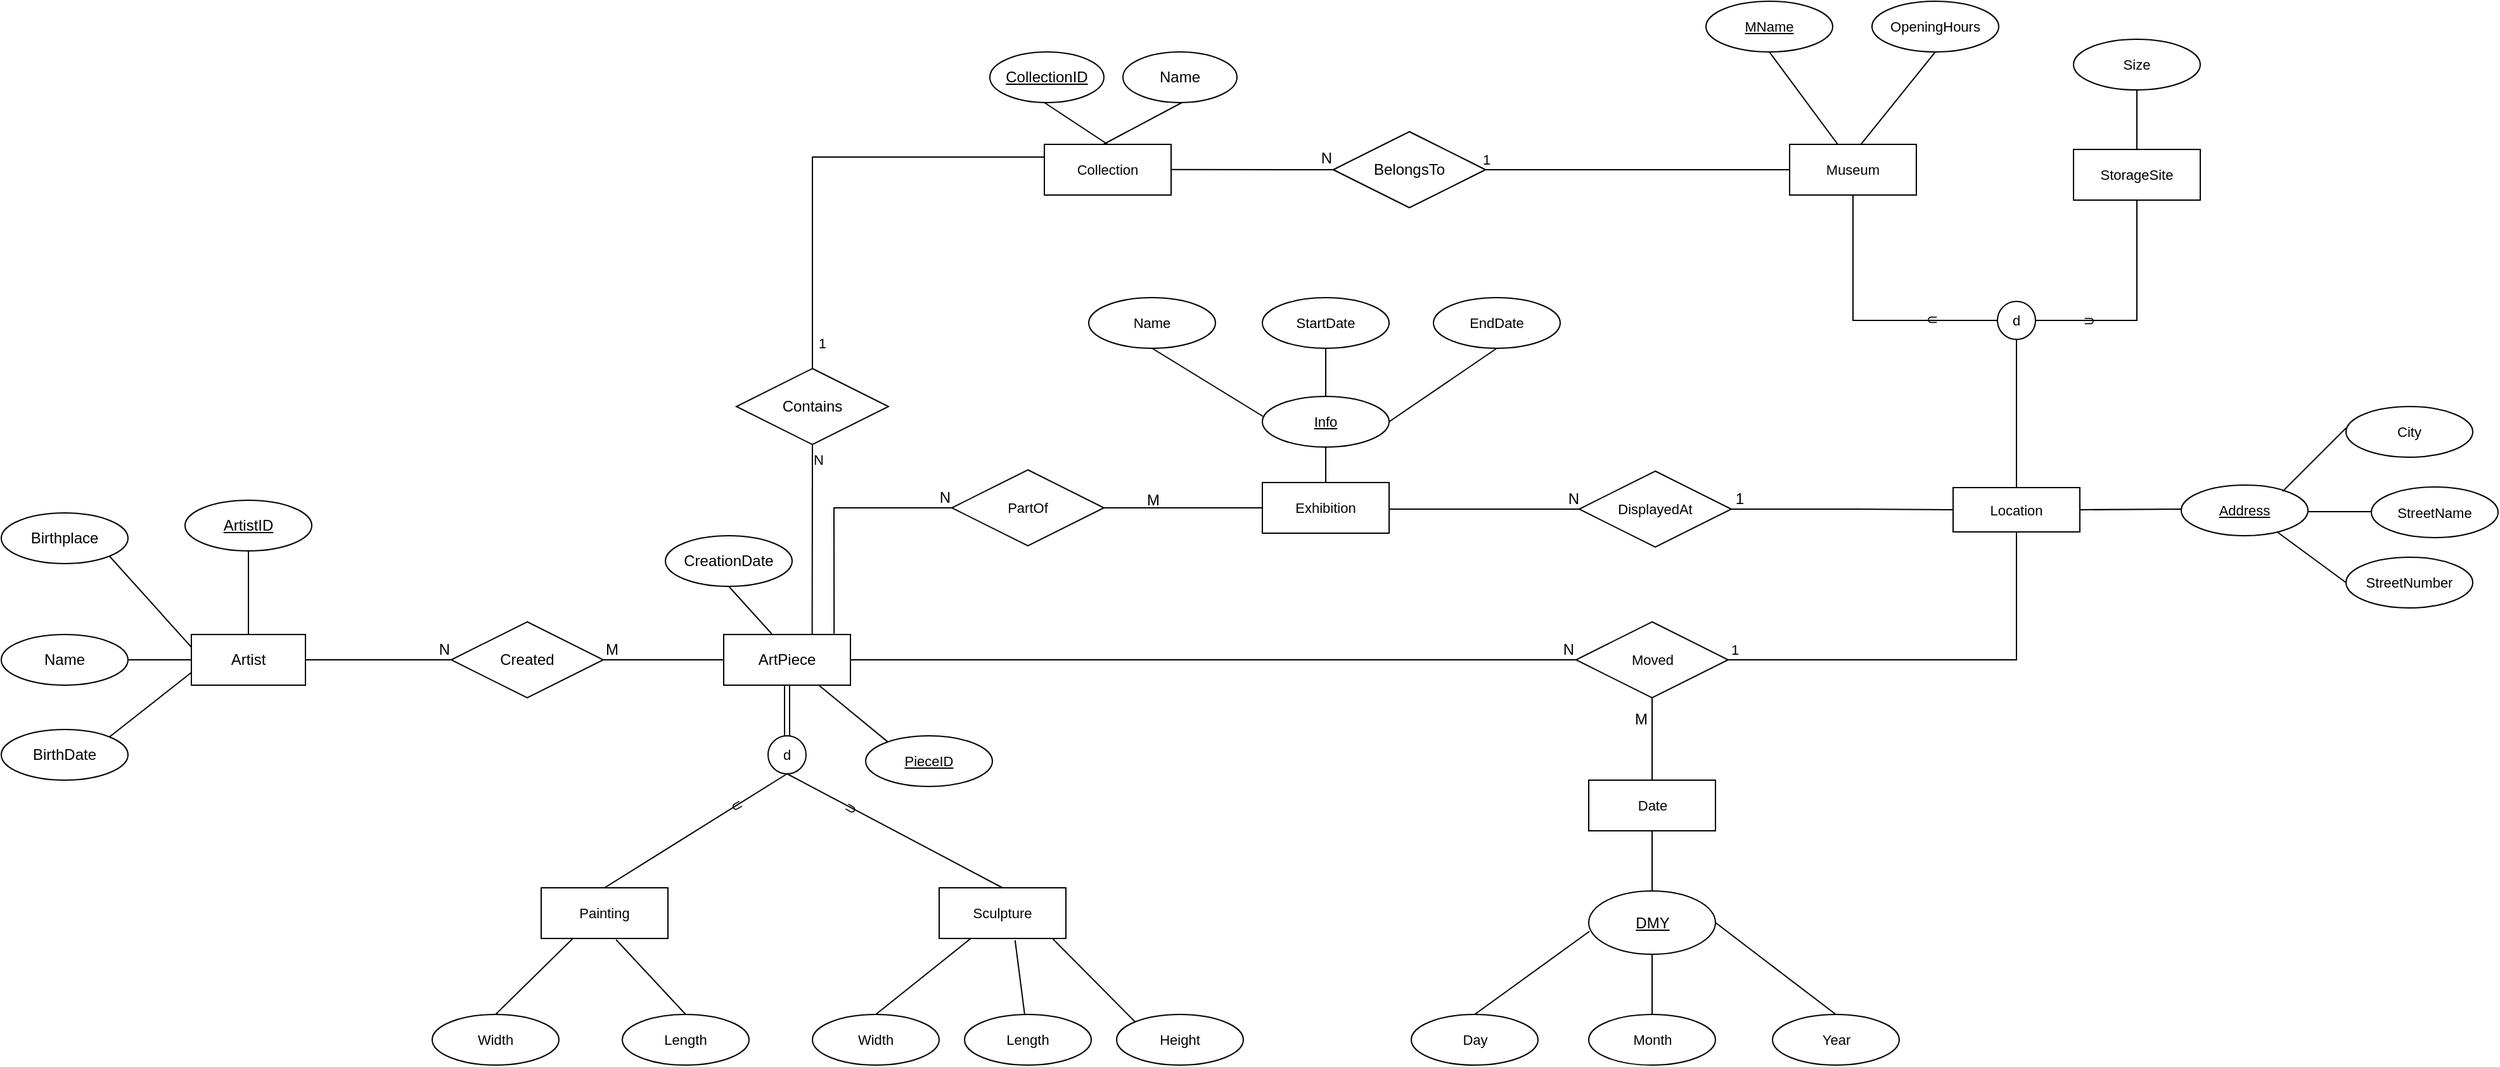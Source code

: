 <mxfile version="20.8.16" type="device"><diagram id="R2lEEEUBdFMjLlhIrx00" name="Page-1"><mxGraphModel dx="954" dy="1843" grid="1" gridSize="10" guides="1" tooltips="1" connect="1" arrows="1" fold="1" page="1" pageScale="1" pageWidth="827" pageHeight="1169" math="0" shadow="0" extFonts="Permanent Marker^https://fonts.googleapis.com/css?family=Permanent+Marker"><root><mxCell id="0"/><mxCell id="1" parent="0"/><mxCell id="lAYnFglp9RkTs3qTUHLo-1" style="edgeStyle=orthogonalEdgeStyle;rounded=0;orthogonalLoop=1;jettySize=auto;html=1;exitX=0.5;exitY=0;exitDx=0;exitDy=0;endArrow=none;endFill=0;" parent="1" source="fWuElZ81df-3dNLl7sdP-2" edge="1"><mxGeometry relative="1" as="geometry"><mxPoint x="205" y="70" as="targetPoint"/></mxGeometry></mxCell><mxCell id="fWuElZ81df-3dNLl7sdP-2" value="&lt;div&gt;Artist&lt;/div&gt;" style="whiteSpace=wrap;html=1;align=center;" parent="1" vertex="1"><mxGeometry x="160" y="140" width="90" height="40" as="geometry"/></mxCell><mxCell id="fWuElZ81df-3dNLl7sdP-4" value="ArtPiece" style="whiteSpace=wrap;html=1;align=center;" parent="1" vertex="1"><mxGeometry x="580" y="140" width="100" height="40" as="geometry"/></mxCell><mxCell id="fWuElZ81df-3dNLl7sdP-6" value="&lt;div&gt;Created&lt;/div&gt;" style="shape=rhombus;perimeter=rhombusPerimeter;whiteSpace=wrap;html=1;align=center;" parent="1" vertex="1"><mxGeometry x="365" y="130" width="120" height="60" as="geometry"/></mxCell><mxCell id="fWuElZ81df-3dNLl7sdP-13" value="" style="endArrow=none;html=1;rounded=0;exitX=1;exitY=0.5;exitDx=0;exitDy=0;" parent="1" source="fWuElZ81df-3dNLl7sdP-2" edge="1"><mxGeometry relative="1" as="geometry"><mxPoint x="270" y="150" as="sourcePoint"/><mxPoint x="365" y="160" as="targetPoint"/></mxGeometry></mxCell><mxCell id="fWuElZ81df-3dNLl7sdP-14" value="N" style="resizable=0;html=1;whiteSpace=wrap;align=right;verticalAlign=bottom;" parent="fWuElZ81df-3dNLl7sdP-13" connectable="0" vertex="1"><mxGeometry x="1" relative="1" as="geometry"/></mxCell><mxCell id="fWuElZ81df-3dNLl7sdP-15" value="" style="endArrow=none;html=1;rounded=0;exitX=1;exitY=0.5;exitDx=0;exitDy=0;entryX=0;entryY=0.5;entryDx=0;entryDy=0;" parent="1" source="fWuElZ81df-3dNLl7sdP-6" target="fWuElZ81df-3dNLl7sdP-4" edge="1"><mxGeometry relative="1" as="geometry"><mxPoint x="490" y="149.5" as="sourcePoint"/><mxPoint x="580" y="150" as="targetPoint"/><Array as="points"/></mxGeometry></mxCell><mxCell id="fWuElZ81df-3dNLl7sdP-16" value="M" style="resizable=0;html=1;whiteSpace=wrap;align=left;verticalAlign=bottom;" parent="fWuElZ81df-3dNLl7sdP-15" connectable="0" vertex="1"><mxGeometry x="-1" relative="1" as="geometry"/></mxCell><mxCell id="fWuElZ81df-3dNLl7sdP-17" value="" style="resizable=0;html=1;whiteSpace=wrap;align=right;verticalAlign=bottom;" parent="fWuElZ81df-3dNLl7sdP-15" connectable="0" vertex="1"><mxGeometry x="1" relative="1" as="geometry"/></mxCell><mxCell id="fWuElZ81df-3dNLl7sdP-18" value="Birthplace" style="ellipse;whiteSpace=wrap;html=1;align=center;" parent="1" vertex="1"><mxGeometry x="10" y="44" width="100" height="40" as="geometry"/></mxCell><mxCell id="fWuElZ81df-3dNLl7sdP-19" value="Name" style="ellipse;whiteSpace=wrap;html=1;align=center;" parent="1" vertex="1"><mxGeometry x="10" y="140" width="100" height="40" as="geometry"/></mxCell><mxCell id="fWuElZ81df-3dNLl7sdP-21" value="BirthDate" style="ellipse;whiteSpace=wrap;html=1;align=center;" parent="1" vertex="1"><mxGeometry x="10" y="215" width="100" height="40" as="geometry"/></mxCell><mxCell id="fWuElZ81df-3dNLl7sdP-22" value="CreationDate" style="ellipse;whiteSpace=wrap;html=1;align=center;" parent="1" vertex="1"><mxGeometry x="534" y="62" width="100" height="40" as="geometry"/></mxCell><mxCell id="fWuElZ81df-3dNLl7sdP-33" value="" style="shape=link;html=1;rounded=0;labelBackgroundColor=default;strokeColor=default;fontFamily=Helvetica;fontSize=11;fontColor=default;endArrow=none;endFill=0;exitX=0.5;exitY=1;exitDx=0;exitDy=0;entryX=0.5;entryY=0;entryDx=0;entryDy=0;" parent="1" source="fWuElZ81df-3dNLl7sdP-4" target="fWuElZ81df-3dNLl7sdP-35" edge="1"><mxGeometry relative="1" as="geometry"><mxPoint x="340" y="300" as="sourcePoint"/><mxPoint x="630" y="240" as="targetPoint"/></mxGeometry></mxCell><mxCell id="fWuElZ81df-3dNLl7sdP-35" value="d" style="ellipse;whiteSpace=wrap;html=1;aspect=fixed;fontFamily=Helvetica;fontSize=11;fontColor=default;" parent="1" vertex="1"><mxGeometry x="615" y="220" width="30" height="30" as="geometry"/></mxCell><mxCell id="fWuElZ81df-3dNLl7sdP-43" value="" style="endArrow=none;html=1;rounded=1;labelBackgroundColor=default;strokeColor=default;fontFamily=Helvetica;fontSize=11;fontColor=default;shape=connector;entryX=0.5;entryY=1;entryDx=0;entryDy=0;exitX=0.5;exitY=0;exitDx=0;exitDy=0;" parent="1" source="fWuElZ81df-3dNLl7sdP-44" target="fWuElZ81df-3dNLl7sdP-35" edge="1"><mxGeometry width="50" height="50" relative="1" as="geometry"><mxPoint x="620" y="290" as="sourcePoint"/><mxPoint x="560" y="280" as="targetPoint"/></mxGeometry></mxCell><mxCell id="fWuElZ81df-3dNLl7sdP-44" value="Painting" style="whiteSpace=wrap;html=1;align=center;fontFamily=Helvetica;fontSize=11;fontColor=default;" parent="1" vertex="1"><mxGeometry x="436" y="340" width="100" height="40" as="geometry"/></mxCell><mxCell id="fWuElZ81df-3dNLl7sdP-46" value="" style="endArrow=none;html=1;rounded=0;labelBackgroundColor=default;strokeColor=default;fontFamily=Helvetica;fontSize=11;fontColor=default;shape=connector;exitX=0.5;exitY=0;exitDx=0;exitDy=0;entryX=0.5;entryY=1;entryDx=0;entryDy=0;" parent="1" source="fWuElZ81df-3dNLl7sdP-47" target="fWuElZ81df-3dNLl7sdP-35" edge="1"><mxGeometry relative="1" as="geometry"><mxPoint x="730" y="290" as="sourcePoint"/><mxPoint x="640" y="250" as="targetPoint"/></mxGeometry></mxCell><mxCell id="fWuElZ81df-3dNLl7sdP-47" value="Sculpture" style="whiteSpace=wrap;html=1;align=center;fontFamily=Helvetica;fontSize=11;fontColor=default;" parent="1" vertex="1"><mxGeometry x="750" y="340" width="100" height="40" as="geometry"/></mxCell><mxCell id="fWuElZ81df-3dNLl7sdP-56" value="Day" style="ellipse;whiteSpace=wrap;html=1;align=center;fontFamily=Helvetica;fontSize=11;fontColor=default;" parent="1" vertex="1"><mxGeometry x="1122.5" y="440" width="100" height="40" as="geometry"/></mxCell><mxCell id="fWuElZ81df-3dNLl7sdP-57" value="Month" style="ellipse;whiteSpace=wrap;html=1;align=center;fontFamily=Helvetica;fontSize=11;fontColor=default;" parent="1" vertex="1"><mxGeometry x="1262.5" y="440" width="100" height="40" as="geometry"/></mxCell><mxCell id="fWuElZ81df-3dNLl7sdP-58" value="&lt;div&gt;Year&lt;/div&gt;" style="ellipse;whiteSpace=wrap;html=1;align=center;fontFamily=Helvetica;fontSize=11;fontColor=default;" parent="1" vertex="1"><mxGeometry x="1407.5" y="440" width="100" height="40" as="geometry"/></mxCell><mxCell id="fWuElZ81df-3dNLl7sdP-60" value="&lt;u&gt;PieceID&lt;/u&gt;" style="ellipse;whiteSpace=wrap;html=1;align=center;fontFamily=Helvetica;fontSize=11;fontColor=default;" parent="1" vertex="1"><mxGeometry x="692" y="220" width="100" height="40" as="geometry"/></mxCell><mxCell id="fWuElZ81df-3dNLl7sdP-69" value="Length" style="ellipse;whiteSpace=wrap;html=1;align=center;fontFamily=Helvetica;fontSize=11;fontColor=default;" parent="1" vertex="1"><mxGeometry x="500" y="440" width="100" height="40" as="geometry"/></mxCell><mxCell id="fWuElZ81df-3dNLl7sdP-70" value="Width" style="ellipse;whiteSpace=wrap;html=1;align=center;fontFamily=Helvetica;fontSize=11;fontColor=default;" parent="1" vertex="1"><mxGeometry x="350" y="440" width="100" height="40" as="geometry"/></mxCell><mxCell id="fWuElZ81df-3dNLl7sdP-71" value="Width" style="ellipse;whiteSpace=wrap;html=1;align=center;fontFamily=Helvetica;fontSize=11;fontColor=default;" parent="1" vertex="1"><mxGeometry x="650" y="440" width="100" height="40" as="geometry"/></mxCell><mxCell id="fWuElZ81df-3dNLl7sdP-72" value="Length" style="ellipse;whiteSpace=wrap;html=1;align=center;fontFamily=Helvetica;fontSize=11;fontColor=default;" parent="1" vertex="1"><mxGeometry x="770" y="440" width="100" height="40" as="geometry"/></mxCell><mxCell id="fWuElZ81df-3dNLl7sdP-73" value="Height" style="ellipse;whiteSpace=wrap;html=1;align=center;fontFamily=Helvetica;fontSize=11;fontColor=default;" parent="1" vertex="1"><mxGeometry x="890" y="440" width="100" height="40" as="geometry"/></mxCell><mxCell id="fWuElZ81df-3dNLl7sdP-81" value="Date" style="whiteSpace=wrap;html=1;align=center;fontFamily=Helvetica;fontSize=11;fontColor=default;" parent="1" vertex="1"><mxGeometry x="1262.5" y="255" width="100" height="40" as="geometry"/></mxCell><mxCell id="fWuElZ81df-3dNLl7sdP-136" style="edgeStyle=orthogonalEdgeStyle;shape=connector;rounded=1;orthogonalLoop=1;jettySize=auto;html=1;entryX=0.5;entryY=1;entryDx=0;entryDy=0;labelBackgroundColor=default;strokeColor=default;fontFamily=Helvetica;fontSize=11;fontColor=default;endArrow=none;endFill=0;" parent="1" source="fWuElZ81df-3dNLl7sdP-91" target="fWuElZ81df-3dNLl7sdP-118" edge="1"><mxGeometry relative="1" as="geometry"/></mxCell><mxCell id="vFAyksJNka39jqo_q9BI-5" style="edgeStyle=orthogonalEdgeStyle;rounded=0;orthogonalLoop=1;jettySize=auto;html=1;exitX=1;exitY=0.5;exitDx=0;exitDy=0;endArrow=none;endFill=0;" parent="1" source="fWuElZ81df-3dNLl7sdP-91" edge="1"><mxGeometry relative="1" as="geometry"><mxPoint x="1730" y="41" as="targetPoint"/></mxGeometry></mxCell><mxCell id="fWuElZ81df-3dNLl7sdP-91" value="Location" style="whiteSpace=wrap;html=1;align=center;fontFamily=Helvetica;fontSize=11;fontColor=default;" parent="1" vertex="1"><mxGeometry x="1550" y="24" width="100" height="35" as="geometry"/></mxCell><mxCell id="fWuElZ81df-3dNLl7sdP-98" value="" style="endArrow=none;html=1;rounded=0;labelBackgroundColor=default;strokeColor=default;fontFamily=Helvetica;fontSize=11;fontColor=default;shape=connector;exitX=1;exitY=0.5;exitDx=0;exitDy=0;entryX=0.5;entryY=1;entryDx=0;entryDy=0;" parent="1" source="lAYnFglp9RkTs3qTUHLo-4" target="fWuElZ81df-3dNLl7sdP-91" edge="1"><mxGeometry relative="1" as="geometry"><mxPoint x="1205" y="159" as="sourcePoint"/><mxPoint x="1700" y="234" as="targetPoint"/><Array as="points"><mxPoint x="1600" y="160"/></Array></mxGeometry></mxCell><mxCell id="fWuElZ81df-3dNLl7sdP-99" value="1" style="resizable=0;html=1;whiteSpace=wrap;align=left;verticalAlign=bottom;fontFamily=Helvetica;fontSize=11;fontColor=default;" parent="fWuElZ81df-3dNLl7sdP-98" connectable="0" vertex="1"><mxGeometry x="-1" relative="1" as="geometry"/></mxCell><mxCell id="fWuElZ81df-3dNLl7sdP-107" value="Contains" style="shape=rhombus;perimeter=rhombusPerimeter;whiteSpace=wrap;html=1;align=center;fontFamily=Helvetica;fontSize=12;fontColor=default;" parent="1" vertex="1"><mxGeometry x="590" y="-70" width="120" height="60" as="geometry"/></mxCell><mxCell id="fWuElZ81df-3dNLl7sdP-110" value="" style="endArrow=none;html=1;rounded=0;labelBackgroundColor=default;strokeColor=default;fontFamily=Helvetica;fontSize=11;fontColor=default;shape=connector;entryX=0.5;entryY=1;entryDx=0;entryDy=0;exitX=0.698;exitY=-0.01;exitDx=0;exitDy=0;exitPerimeter=0;" parent="1" source="fWuElZ81df-3dNLl7sdP-4" edge="1"><mxGeometry relative="1" as="geometry"><mxPoint x="651.3" y="141.04" as="sourcePoint"/><mxPoint x="650" y="-10" as="targetPoint"/></mxGeometry></mxCell><mxCell id="fWuElZ81df-3dNLl7sdP-111" value="N" style="resizable=0;html=1;whiteSpace=wrap;align=right;verticalAlign=bottom;fontFamily=Helvetica;fontSize=11;fontColor=default;" parent="fWuElZ81df-3dNLl7sdP-110" connectable="0" vertex="1"><mxGeometry x="1" relative="1" as="geometry"><mxPoint x="11" y="20" as="offset"/></mxGeometry></mxCell><mxCell id="fWuElZ81df-3dNLl7sdP-115" value="&lt;div&gt;StorageSite&lt;/div&gt;" style="whiteSpace=wrap;html=1;align=center;fontFamily=Helvetica;fontSize=11;fontColor=default;" parent="1" vertex="1"><mxGeometry x="1645" y="-243" width="100" height="40" as="geometry"/></mxCell><mxCell id="fWuElZ81df-3dNLl7sdP-116" value="Museum" style="whiteSpace=wrap;html=1;align=center;fontFamily=Helvetica;fontSize=11;fontColor=default;" parent="1" vertex="1"><mxGeometry x="1421" y="-247" width="100" height="40" as="geometry"/></mxCell><mxCell id="fWuElZ81df-3dNLl7sdP-118" value="d" style="ellipse;whiteSpace=wrap;html=1;aspect=fixed;fontFamily=Helvetica;fontSize=11;fontColor=default;" parent="1" vertex="1"><mxGeometry x="1585" y="-123" width="30" height="30" as="geometry"/></mxCell><mxCell id="fWuElZ81df-3dNLl7sdP-127" value="&lt;span class=&quot;x4k7w5x x1h91t0o x1h9r5lt xv2umb2 x1beo9mf xaigb6o x12ejxvf x3igimt xarpa2k xedcshv x1lytzrv x1t2pt76 x7ja8zs x1qrby5j x1jfb8zj&quot;&gt;⊂&lt;/span&gt;" style="text;whiteSpace=wrap;html=1;fontSize=11;fontFamily=Helvetica;fontColor=default;rotation=0;" parent="1" vertex="1"><mxGeometry x="1527" y="-122" width="40" height="40" as="geometry"/></mxCell><mxCell id="fWuElZ81df-3dNLl7sdP-133" value="&lt;span class=&quot;x4k7w5x x1h91t0o x1h9r5lt xv2umb2 x1beo9mf xaigb6o x12ejxvf x3igimt xarpa2k xedcshv x1lytzrv x1t2pt76 x7ja8zs x1qrby5j x1jfb8zj&quot;&gt;⊂&lt;/span&gt;" style="text;whiteSpace=wrap;html=1;fontSize=11;fontFamily=Helvetica;fontColor=default;rotation=-180;" parent="1" vertex="1"><mxGeometry x="1624" y="-134" width="40" height="40" as="geometry"/></mxCell><mxCell id="fWuElZ81df-3dNLl7sdP-141" value="MName" style="ellipse;whiteSpace=wrap;html=1;align=center;fontStyle=4;fontFamily=Helvetica;fontSize=11;fontColor=default;" parent="1" vertex="1"><mxGeometry x="1355" y="-360" width="100" height="40" as="geometry"/></mxCell><mxCell id="fWuElZ81df-3dNLl7sdP-153" value="" style="endArrow=none;html=1;rounded=0;labelBackgroundColor=default;strokeColor=default;fontFamily=Helvetica;fontSize=11;fontColor=default;shape=connector;exitX=1;exitY=0.5;exitDx=0;exitDy=0;entryX=0;entryY=0.5;entryDx=0;entryDy=0;" parent="1" target="fWuElZ81df-3dNLl7sdP-116" edge="1"><mxGeometry relative="1" as="geometry"><mxPoint x="1177" y="-227" as="sourcePoint"/><mxPoint x="1281" y="-227" as="targetPoint"/></mxGeometry></mxCell><mxCell id="fWuElZ81df-3dNLl7sdP-154" value="1" style="resizable=0;html=1;whiteSpace=wrap;align=left;verticalAlign=bottom;fontFamily=Helvetica;fontSize=11;fontColor=default;" parent="fWuElZ81df-3dNLl7sdP-153" connectable="0" vertex="1"><mxGeometry x="-1" relative="1" as="geometry"/></mxCell><mxCell id="fWuElZ81df-3dNLl7sdP-166" style="edgeStyle=orthogonalEdgeStyle;shape=connector;rounded=1;orthogonalLoop=1;jettySize=auto;html=1;entryX=0;entryY=0.5;entryDx=0;entryDy=0;labelBackgroundColor=default;strokeColor=default;fontFamily=Helvetica;fontSize=11;fontColor=default;endArrow=none;endFill=0;" parent="1" source="fWuElZ81df-3dNLl7sdP-156" target="fWuElZ81df-3dNLl7sdP-91" edge="1"><mxGeometry relative="1" as="geometry"/></mxCell><mxCell id="fWuElZ81df-3dNLl7sdP-156" value="DisplayedAt" style="shape=rhombus;perimeter=rhombusPerimeter;whiteSpace=wrap;html=1;align=center;fontFamily=Helvetica;fontSize=11;fontColor=default;" parent="1" vertex="1"><mxGeometry x="1255" y="11" width="120" height="60" as="geometry"/></mxCell><mxCell id="fWuElZ81df-3dNLl7sdP-165" style="edgeStyle=orthogonalEdgeStyle;shape=connector;rounded=1;orthogonalLoop=1;jettySize=auto;html=1;entryX=0;entryY=0.5;entryDx=0;entryDy=0;labelBackgroundColor=default;strokeColor=default;fontFamily=Helvetica;fontSize=11;fontColor=default;endArrow=none;endFill=0;" parent="1" target="fWuElZ81df-3dNLl7sdP-156" edge="1"><mxGeometry relative="1" as="geometry"><Array as="points"><mxPoint x="1140" y="41"/><mxPoint x="1140" y="41"/></Array><mxPoint x="1105" y="41.0" as="sourcePoint"/></mxGeometry></mxCell><mxCell id="fWuElZ81df-3dNLl7sdP-157" value="Exhibition" style="whiteSpace=wrap;html=1;align=center;fontFamily=Helvetica;fontSize=11;fontColor=default;" parent="1" vertex="1"><mxGeometry x="1005" y="20" width="100" height="40" as="geometry"/></mxCell><mxCell id="fWuElZ81df-3dNLl7sdP-163" style="edgeStyle=orthogonalEdgeStyle;shape=connector;rounded=1;orthogonalLoop=1;jettySize=auto;html=1;entryX=0;entryY=0.5;entryDx=0;entryDy=0;labelBackgroundColor=default;strokeColor=default;fontFamily=Helvetica;fontSize=11;fontColor=default;endArrow=none;endFill=0;exitX=1;exitY=0.5;exitDx=0;exitDy=0;" parent="1" source="fWuElZ81df-3dNLl7sdP-159" target="fWuElZ81df-3dNLl7sdP-157" edge="1"><mxGeometry relative="1" as="geometry"><mxPoint x="915" y="42" as="sourcePoint"/></mxGeometry></mxCell><mxCell id="fWuElZ81df-3dNLl7sdP-159" value="PartOf" style="shape=rhombus;perimeter=rhombusPerimeter;whiteSpace=wrap;html=1;align=center;fontFamily=Helvetica;fontSize=11;fontColor=default;" parent="1" vertex="1"><mxGeometry x="760" y="10" width="120" height="60" as="geometry"/></mxCell><mxCell id="fWuElZ81df-3dNLl7sdP-162" value="N" style="resizable=0;html=1;whiteSpace=wrap;align=right;verticalAlign=bottom;" parent="1" connectable="0" vertex="1"><mxGeometry x="760" y="40" as="geometry"/></mxCell><mxCell id="fWuElZ81df-3dNLl7sdP-164" value="M" style="resizable=0;html=1;whiteSpace=wrap;align=right;verticalAlign=bottom;" parent="1" connectable="0" vertex="1"><mxGeometry x="925" y="42" as="geometry"/></mxCell><mxCell id="fWuElZ81df-3dNLl7sdP-167" value="N" style="resizable=0;html=1;whiteSpace=wrap;align=right;verticalAlign=bottom;" parent="1" connectable="0" vertex="1"><mxGeometry x="1256" y="41" as="geometry"/></mxCell><mxCell id="fWuElZ81df-3dNLl7sdP-168" value="1" style="resizable=0;html=1;whiteSpace=wrap;align=right;verticalAlign=bottom;" parent="1" connectable="0" vertex="1"><mxGeometry x="1386" y="41" as="geometry"/></mxCell><mxCell id="fWuElZ81df-3dNLl7sdP-174" value="OpeningHours" style="ellipse;whiteSpace=wrap;html=1;align=center;fontFamily=Helvetica;fontSize=11;fontColor=default;" parent="1" vertex="1"><mxGeometry x="1486" y="-360" width="100" height="40" as="geometry"/></mxCell><mxCell id="fWuElZ81df-3dNLl7sdP-179" style="edgeStyle=orthogonalEdgeStyle;shape=connector;rounded=1;orthogonalLoop=1;jettySize=auto;html=1;entryX=0.5;entryY=0;entryDx=0;entryDy=0;labelBackgroundColor=default;strokeColor=default;fontFamily=Helvetica;fontSize=11;fontColor=default;endArrow=none;endFill=0;" parent="1" source="fWuElZ81df-3dNLl7sdP-178" target="fWuElZ81df-3dNLl7sdP-115" edge="1"><mxGeometry relative="1" as="geometry"/></mxCell><mxCell id="fWuElZ81df-3dNLl7sdP-178" value="Size" style="ellipse;whiteSpace=wrap;html=1;align=center;fontFamily=Helvetica;fontSize=11;fontColor=default;" parent="1" vertex="1"><mxGeometry x="1645" y="-330" width="100" height="40" as="geometry"/></mxCell><mxCell id="fWuElZ81df-3dNLl7sdP-180" value="&lt;div align=&quot;center&quot;&gt;StartDate&lt;br&gt;&lt;/div&gt; " style="ellipse;whiteSpace=wrap;html=1;align=center;fontFamily=Helvetica;fontSize=11;fontColor=default;" parent="1" vertex="1"><mxGeometry x="1005" y="-126" width="100" height="40" as="geometry"/></mxCell><mxCell id="fWuElZ81df-3dNLl7sdP-181" value="EndDate" style="ellipse;whiteSpace=wrap;html=1;align=center;fontFamily=Helvetica;fontSize=11;fontColor=default;" parent="1" vertex="1"><mxGeometry x="1140" y="-126" width="100" height="40" as="geometry"/></mxCell><mxCell id="vFAyksJNka39jqo_q9BI-2" value="&lt;span class=&quot;x4k7w5x x1h91t0o x1h9r5lt xv2umb2 x1beo9mf xaigb6o x12ejxvf x3igimt xarpa2k xedcshv x1lytzrv x1t2pt76 x7ja8zs x1qrby5j x1jfb8zj&quot;&gt;⊂&lt;/span&gt;" style="text;whiteSpace=wrap;html=1;fontSize=11;fontFamily=Helvetica;fontColor=default;rotation=-150;" parent="1" vertex="1"><mxGeometry x="652" y="245" width="40" height="40" as="geometry"/></mxCell><mxCell id="vFAyksJNka39jqo_q9BI-4" value="&lt;span class=&quot;x4k7w5x x1h91t0o x1h9r5lt xv2umb2 x1beo9mf xaigb6o x12ejxvf x3igimt xarpa2k xedcshv x1lytzrv x1t2pt76 x7ja8zs x1qrby5j x1jfb8zj&quot;&gt;⊂&lt;/span&gt;" style="text;whiteSpace=wrap;html=1;fontSize=11;fontFamily=Helvetica;fontColor=default;rotation=-30;" parent="1" vertex="1"><mxGeometry x="585" y="254" width="40" height="40" as="geometry"/></mxCell><mxCell id="vFAyksJNka39jqo_q9BI-7" value="&lt;u&gt;Address&lt;/u&gt;" style="ellipse;whiteSpace=wrap;html=1;align=center;fontFamily=Helvetica;fontSize=11;fontColor=default;" parent="1" vertex="1"><mxGeometry x="1730" y="22" width="100" height="40" as="geometry"/></mxCell><mxCell id="vFAyksJNka39jqo_q9BI-9" value="" style="endArrow=none;html=1;rounded=0;" parent="1" edge="1"><mxGeometry width="50" height="50" relative="1" as="geometry"><mxPoint x="1810" y="27" as="sourcePoint"/><mxPoint x="1860" y="-23" as="targetPoint"/></mxGeometry></mxCell><mxCell id="vFAyksJNka39jqo_q9BI-10" value="City" style="ellipse;whiteSpace=wrap;html=1;align=center;fontFamily=Helvetica;fontSize=11;fontColor=default;" parent="1" vertex="1"><mxGeometry x="1860" y="-40" width="100" height="40" as="geometry"/></mxCell><mxCell id="vFAyksJNka39jqo_q9BI-11" value="" style="endArrow=none;html=1;rounded=0;" parent="1" edge="1"><mxGeometry width="50" height="50" relative="1" as="geometry"><mxPoint x="1830" y="43" as="sourcePoint"/><mxPoint x="1880" y="43" as="targetPoint"/></mxGeometry></mxCell><mxCell id="vFAyksJNka39jqo_q9BI-12" value="StreetName" style="ellipse;whiteSpace=wrap;html=1;align=center;fontFamily=Helvetica;fontSize=11;fontColor=default;" parent="1" vertex="1"><mxGeometry x="1880" y="23.5" width="100" height="40" as="geometry"/></mxCell><mxCell id="vFAyksJNka39jqo_q9BI-13" value="" style="endArrow=none;html=1;rounded=0;exitX=0.763;exitY=0.937;exitDx=0;exitDy=0;exitPerimeter=0;" parent="1" source="vFAyksJNka39jqo_q9BI-7" edge="1"><mxGeometry width="50" height="50" relative="1" as="geometry"><mxPoint x="1820" y="106" as="sourcePoint"/><mxPoint x="1860" y="99" as="targetPoint"/></mxGeometry></mxCell><mxCell id="vFAyksJNka39jqo_q9BI-14" value="StreetNumber" style="ellipse;whiteSpace=wrap;html=1;align=center;fontFamily=Helvetica;fontSize=11;fontColor=default;" parent="1" vertex="1"><mxGeometry x="1860" y="79" width="100" height="40" as="geometry"/></mxCell><mxCell id="vFAyksJNka39jqo_q9BI-16" value="" style="endArrow=none;html=1;rounded=0;entryX=0.5;entryY=1;entryDx=0;entryDy=0;exitX=0.5;exitY=0;exitDx=0;exitDy=0;" parent="1" source="vFAyksJNka39jqo_q9BI-17" target="fWuElZ81df-3dNLl7sdP-81" edge="1"><mxGeometry width="50" height="50" relative="1" as="geometry"><mxPoint x="1313.02" y="474" as="sourcePoint"/><mxPoint x="1313.02" y="424" as="targetPoint"/></mxGeometry></mxCell><mxCell id="vFAyksJNka39jqo_q9BI-17" value="&lt;u&gt;DMY&lt;/u&gt;" style="ellipse;whiteSpace=wrap;html=1;" parent="1" vertex="1"><mxGeometry x="1262.5" y="342.5" width="100" height="50" as="geometry"/></mxCell><mxCell id="vFAyksJNka39jqo_q9BI-18" value="" style="endArrow=none;html=1;rounded=0;exitX=0.5;exitY=0;exitDx=0;exitDy=0;entryX=0.5;entryY=1;entryDx=0;entryDy=0;" parent="1" source="fWuElZ81df-3dNLl7sdP-57" target="vFAyksJNka39jqo_q9BI-17" edge="1"><mxGeometry width="50" height="50" relative="1" as="geometry"><mxPoint x="1268.5" y="445" as="sourcePoint"/><mxPoint x="1307.5" y="392.5" as="targetPoint"/></mxGeometry></mxCell><mxCell id="vFAyksJNka39jqo_q9BI-19" value="" style="endArrow=none;html=1;rounded=0;exitX=0.5;exitY=0;exitDx=0;exitDy=0;entryX=0.006;entryY=0.638;entryDx=0;entryDy=0;entryPerimeter=0;" parent="1" source="fWuElZ81df-3dNLl7sdP-56" target="vFAyksJNka39jqo_q9BI-17" edge="1"><mxGeometry width="50" height="50" relative="1" as="geometry"><mxPoint x="1167.5" y="445" as="sourcePoint"/><mxPoint x="1257.5" y="380" as="targetPoint"/></mxGeometry></mxCell><mxCell id="vFAyksJNka39jqo_q9BI-20" value="" style="endArrow=none;html=1;rounded=0;exitX=0.5;exitY=0;exitDx=0;exitDy=0;entryX=1;entryY=0.5;entryDx=0;entryDy=0;" parent="1" source="fWuElZ81df-3dNLl7sdP-58" target="vFAyksJNka39jqo_q9BI-17" edge="1"><mxGeometry width="50" height="50" relative="1" as="geometry"><mxPoint x="1318.5" y="425" as="sourcePoint"/><mxPoint x="1368.5" y="375" as="targetPoint"/></mxGeometry></mxCell><mxCell id="3rTnDWEf2JZMFdVcq-EE-6" value="Name" style="ellipse;whiteSpace=wrap;html=1;strokeColor=default;" parent="1" vertex="1"><mxGeometry x="895" y="-320" width="90" height="40" as="geometry"/></mxCell><mxCell id="3rTnDWEf2JZMFdVcq-EE-12" value="" style="endArrow=none;html=1;rounded=0;entryX=0.517;entryY=1;entryDx=0;entryDy=0;entryPerimeter=0;exitX=0.5;exitY=0;exitDx=0;exitDy=0;" parent="1" target="3rTnDWEf2JZMFdVcq-EE-6" edge="1"><mxGeometry width="50" height="50" relative="1" as="geometry"><mxPoint x="879.5" y="-247" as="sourcePoint"/><mxPoint x="901" y="-277" as="targetPoint"/></mxGeometry></mxCell><mxCell id="3rTnDWEf2JZMFdVcq-EE-21" value="" style="html=1;rounded=0;entryX=0;entryY=0.5;entryDx=0;entryDy=0;endArrow=none;endFill=0;" parent="1" target="3rTnDWEf2JZMFdVcq-EE-23" edge="1"><mxGeometry relative="1" as="geometry"><mxPoint x="931" y="-227.17" as="sourcePoint"/><mxPoint x="1057" y="-227" as="targetPoint"/></mxGeometry></mxCell><mxCell id="3rTnDWEf2JZMFdVcq-EE-22" value="N" style="resizable=0;html=1;align=right;verticalAlign=bottom;strokeColor=default;" parent="3rTnDWEf2JZMFdVcq-EE-21" connectable="0" vertex="1"><mxGeometry x="1" relative="1" as="geometry"/></mxCell><mxCell id="3rTnDWEf2JZMFdVcq-EE-23" value="BelongsTo" style="shape=rhombus;double=1;perimeter=rhombusPerimeter;whiteSpace=wrap;html=1;align=center;strokeColor=default;" parent="1" vertex="1"><mxGeometry x="1061" y="-257" width="120" height="60" as="geometry"/></mxCell><mxCell id="3rTnDWEf2JZMFdVcq-EE-24" value="" style="endArrow=none;html=1;rounded=0;entryX=0.25;entryY=1;entryDx=0;entryDy=0;exitX=0.5;exitY=0;exitDx=0;exitDy=0;" parent="1" source="fWuElZ81df-3dNLl7sdP-70" target="fWuElZ81df-3dNLl7sdP-44" edge="1"><mxGeometry relative="1" as="geometry"><mxPoint x="316" y="291" as="sourcePoint"/><mxPoint x="476" y="291" as="targetPoint"/></mxGeometry></mxCell><mxCell id="3rTnDWEf2JZMFdVcq-EE-26" value="" style="endArrow=none;html=1;rounded=0;exitX=0.5;exitY=0;exitDx=0;exitDy=0;entryX=0.591;entryY=1.025;entryDx=0;entryDy=0;entryPerimeter=0;" parent="1" source="fWuElZ81df-3dNLl7sdP-69" target="fWuElZ81df-3dNLl7sdP-44" edge="1"><mxGeometry relative="1" as="geometry"><mxPoint x="465.402" y="385.299" as="sourcePoint"/><mxPoint x="500.5" y="370" as="targetPoint"/></mxGeometry></mxCell><mxCell id="3rTnDWEf2JZMFdVcq-EE-27" value="" style="endArrow=none;html=1;rounded=0;entryX=0.25;entryY=1;entryDx=0;entryDy=0;exitX=0.5;exitY=0;exitDx=0;exitDy=0;" parent="1" source="fWuElZ81df-3dNLl7sdP-71" target="fWuElZ81df-3dNLl7sdP-47" edge="1"><mxGeometry relative="1" as="geometry"><mxPoint x="509.402" y="395.299" as="sourcePoint"/><mxPoint x="544.5" y="380" as="targetPoint"/></mxGeometry></mxCell><mxCell id="3rTnDWEf2JZMFdVcq-EE-28" value="" style="endArrow=none;html=1;rounded=0;exitX=0.599;exitY=1.036;exitDx=0;exitDy=0;exitPerimeter=0;" parent="1" source="fWuElZ81df-3dNLl7sdP-47" target="fWuElZ81df-3dNLl7sdP-72" edge="1"><mxGeometry relative="1" as="geometry"><mxPoint x="820" y="400" as="sourcePoint"/><mxPoint x="805.1" y="384.7" as="targetPoint"/></mxGeometry></mxCell><mxCell id="3rTnDWEf2JZMFdVcq-EE-29" value="" style="endArrow=none;html=1;rounded=0;entryX=0;entryY=0;entryDx=0;entryDy=0;exitX=0.897;exitY=1.009;exitDx=0;exitDy=0;exitPerimeter=0;" parent="1" source="fWuElZ81df-3dNLl7sdP-47" target="fWuElZ81df-3dNLl7sdP-73" edge="1"><mxGeometry relative="1" as="geometry"><mxPoint x="754.5" y="352.16" as="sourcePoint"/><mxPoint x="804.4" y="400.0" as="targetPoint"/></mxGeometry></mxCell><mxCell id="3rTnDWEf2JZMFdVcq-EE-30" value="" style="endArrow=none;html=1;rounded=0;entryX=0.172;entryY=0.114;entryDx=0;entryDy=0;entryPerimeter=0;exitX=0.75;exitY=1;exitDx=0;exitDy=0;" parent="1" source="fWuElZ81df-3dNLl7sdP-4" target="fWuElZ81df-3dNLl7sdP-60" edge="1"><mxGeometry relative="1" as="geometry"><mxPoint x="680" y="172.16" as="sourcePoint"/><mxPoint x="729.9" y="220.0" as="targetPoint"/></mxGeometry></mxCell><mxCell id="3rTnDWEf2JZMFdVcq-EE-31" value="" style="endArrow=none;html=1;rounded=0;entryX=0.378;entryY=-0.016;entryDx=0;entryDy=0;entryPerimeter=0;exitX=0.5;exitY=1;exitDx=0;exitDy=0;" parent="1" source="fWuElZ81df-3dNLl7sdP-22" target="fWuElZ81df-3dNLl7sdP-4" edge="1"><mxGeometry relative="1" as="geometry"><mxPoint x="565.1" y="100" as="sourcePoint"/><mxPoint x="615.0" y="147.84" as="targetPoint"/></mxGeometry></mxCell><mxCell id="3rTnDWEf2JZMFdVcq-EE-35" value="" style="endArrow=none;html=1;rounded=0;entryX=0;entryY=0.5;entryDx=0;entryDy=0;" parent="1" source="fWuElZ81df-3dNLl7sdP-19" target="fWuElZ81df-3dNLl7sdP-2" edge="1"><mxGeometry relative="1" as="geometry"><mxPoint x="70" y="240" as="sourcePoint"/><mxPoint x="230" y="240" as="targetPoint"/></mxGeometry></mxCell><mxCell id="3rTnDWEf2JZMFdVcq-EE-36" value="" style="endArrow=none;html=1;rounded=0;entryX=0;entryY=0.75;entryDx=0;entryDy=0;exitX=1;exitY=0;exitDx=0;exitDy=0;" parent="1" source="fWuElZ81df-3dNLl7sdP-21" target="fWuElZ81df-3dNLl7sdP-2" edge="1"><mxGeometry relative="1" as="geometry"><mxPoint x="101.35" y="135.58" as="sourcePoint"/><mxPoint x="170.0" y="170" as="targetPoint"/></mxGeometry></mxCell><mxCell id="3rTnDWEf2JZMFdVcq-EE-37" value="" style="endArrow=none;html=1;rounded=0;entryX=0;entryY=0.25;entryDx=0;entryDy=0;exitX=1;exitY=1;exitDx=0;exitDy=0;" parent="1" source="fWuElZ81df-3dNLl7sdP-18" target="fWuElZ81df-3dNLl7sdP-2" edge="1"><mxGeometry relative="1" as="geometry"><mxPoint x="114.721" y="158.944" as="sourcePoint"/><mxPoint x="170.0" y="170" as="targetPoint"/></mxGeometry></mxCell><mxCell id="3rTnDWEf2JZMFdVcq-EE-40" value="1" style="resizable=0;html=1;whiteSpace=wrap;align=right;verticalAlign=bottom;fontFamily=Helvetica;fontSize=11;fontColor=default;" parent="1" connectable="0" vertex="1"><mxGeometry x="662.0" y="-81.999" as="geometry"/></mxCell><mxCell id="3rTnDWEf2JZMFdVcq-EE-42" value="" style="endArrow=none;html=1;rounded=0;exitX=0.871;exitY=-0.016;exitDx=0;exitDy=0;exitPerimeter=0;" parent="1" source="fWuElZ81df-3dNLl7sdP-4" edge="1"><mxGeometry relative="1" as="geometry"><mxPoint x="690" y="10" as="sourcePoint"/><mxPoint x="760" y="40" as="targetPoint"/><Array as="points"><mxPoint x="667" y="40"/></Array></mxGeometry></mxCell><mxCell id="3rTnDWEf2JZMFdVcq-EE-43" value="" style="endArrow=none;html=1;rounded=0;exitX=0.5;exitY=1;exitDx=0;exitDy=0;entryX=0.009;entryY=0.4;entryDx=0;entryDy=0;entryPerimeter=0;" parent="1" source="lAYnFglp9RkTs3qTUHLo-10" target="lAYnFglp9RkTs3qTUHLo-9" edge="1"><mxGeometry relative="1" as="geometry"><mxPoint x="955" y="-78" as="sourcePoint"/><mxPoint x="1005" y="-38" as="targetPoint"/></mxGeometry></mxCell><mxCell id="3rTnDWEf2JZMFdVcq-EE-44" value="" style="endArrow=none;html=1;rounded=0;entryX=0.5;entryY=0;entryDx=0;entryDy=0;exitX=0.5;exitY=1;exitDx=0;exitDy=0;" parent="1" source="lAYnFglp9RkTs3qTUHLo-9" target="fWuElZ81df-3dNLl7sdP-157" edge="1"><mxGeometry relative="1" as="geometry"><mxPoint x="1055" y="-18" as="sourcePoint"/><mxPoint x="1053.4" y="32.36" as="targetPoint"/></mxGeometry></mxCell><mxCell id="3rTnDWEf2JZMFdVcq-EE-45" value="" style="endArrow=none;html=1;rounded=0;entryX=0.38;entryY=0;entryDx=0;entryDy=0;exitX=0.5;exitY=1;exitDx=0;exitDy=0;entryPerimeter=0;" parent="1" source="fWuElZ81df-3dNLl7sdP-141" target="fWuElZ81df-3dNLl7sdP-116" edge="1"><mxGeometry relative="1" as="geometry"><mxPoint x="1411" y="-310" as="sourcePoint"/><mxPoint x="1571" y="-237" as="targetPoint"/></mxGeometry></mxCell><mxCell id="3rTnDWEf2JZMFdVcq-EE-46" value="" style="endArrow=none;html=1;rounded=0;exitX=0.5;exitY=1;exitDx=0;exitDy=0;entryX=0.563;entryY=-0.002;entryDx=0;entryDy=0;entryPerimeter=0;" parent="1" source="fWuElZ81df-3dNLl7sdP-174" target="fWuElZ81df-3dNLl7sdP-116" edge="1"><mxGeometry relative="1" as="geometry"><mxPoint x="1531" y="-317" as="sourcePoint"/><mxPoint x="1571" y="-237" as="targetPoint"/></mxGeometry></mxCell><mxCell id="3rTnDWEf2JZMFdVcq-EE-47" value="" style="endArrow=none;html=1;rounded=0;exitX=0.5;exitY=1;exitDx=0;exitDy=0;entryX=0;entryY=0.5;entryDx=0;entryDy=0;" parent="1" source="fWuElZ81df-3dNLl7sdP-116" target="fWuElZ81df-3dNLl7sdP-118" edge="1"><mxGeometry relative="1" as="geometry"><mxPoint x="1531" y="-147" as="sourcePoint"/><mxPoint x="1691" y="-147" as="targetPoint"/><Array as="points"><mxPoint x="1471" y="-108"/></Array></mxGeometry></mxCell><mxCell id="3rTnDWEf2JZMFdVcq-EE-48" value="" style="endArrow=none;html=1;rounded=0;exitX=1;exitY=0.5;exitDx=0;exitDy=0;entryX=0.5;entryY=1;entryDx=0;entryDy=0;" parent="1" source="fWuElZ81df-3dNLl7sdP-118" target="fWuElZ81df-3dNLl7sdP-115" edge="1"><mxGeometry relative="1" as="geometry"><mxPoint x="1661" y="-147" as="sourcePoint"/><mxPoint x="1821" y="-147" as="targetPoint"/><Array as="points"><mxPoint x="1695" y="-108"/></Array></mxGeometry></mxCell><mxCell id="Ee-K1jQNx_AAk-Y4G4y9-2" value="BelongsTo" style="shape=rhombus;perimeter=rhombusPerimeter;whiteSpace=wrap;html=1;align=center;" parent="1" vertex="1"><mxGeometry x="1061" y="-257" width="120" height="60" as="geometry"/></mxCell><mxCell id="lAYnFglp9RkTs3qTUHLo-2" value="&lt;u&gt;ArtistID&lt;/u&gt;" style="ellipse;whiteSpace=wrap;html=1;align=center;" parent="1" vertex="1"><mxGeometry x="155" y="34" width="100" height="40" as="geometry"/></mxCell><mxCell id="lAYnFglp9RkTs3qTUHLo-4" value="Moved" style="shape=rhombus;perimeter=rhombusPerimeter;whiteSpace=wrap;html=1;align=center;fontFamily=Helvetica;fontSize=11;fontColor=default;" parent="1" vertex="1"><mxGeometry x="1252.5" y="130" width="120" height="60" as="geometry"/></mxCell><mxCell id="lAYnFglp9RkTs3qTUHLo-5" value="" style="endArrow=none;html=1;rounded=0;exitX=1;exitY=0.5;exitDx=0;exitDy=0;entryX=0;entryY=0.5;entryDx=0;entryDy=0;" parent="1" source="fWuElZ81df-3dNLl7sdP-4" target="lAYnFglp9RkTs3qTUHLo-4" edge="1"><mxGeometry relative="1" as="geometry"><mxPoint x="1105" y="159.58" as="sourcePoint"/><mxPoint x="1220" y="159.58" as="targetPoint"/></mxGeometry></mxCell><mxCell id="lAYnFglp9RkTs3qTUHLo-6" value="N" style="resizable=0;html=1;whiteSpace=wrap;align=right;verticalAlign=bottom;" parent="lAYnFglp9RkTs3qTUHLo-5" connectable="0" vertex="1"><mxGeometry x="1" relative="1" as="geometry"/></mxCell><mxCell id="lAYnFglp9RkTs3qTUHLo-7" value="" style="endArrow=none;html=1;rounded=0;exitX=0.5;exitY=0;exitDx=0;exitDy=0;entryX=0.5;entryY=1;entryDx=0;entryDy=0;" parent="1" source="fWuElZ81df-3dNLl7sdP-81" target="lAYnFglp9RkTs3qTUHLo-4" edge="1"><mxGeometry relative="1" as="geometry"><mxPoint x="827.5" y="230" as="sourcePoint"/><mxPoint x="1317.5" y="220" as="targetPoint"/></mxGeometry></mxCell><mxCell id="lAYnFglp9RkTs3qTUHLo-8" value="M" style="resizable=0;html=1;whiteSpace=wrap;align=right;verticalAlign=bottom;" parent="lAYnFglp9RkTs3qTUHLo-7" connectable="0" vertex="1"><mxGeometry x="1" relative="1" as="geometry"><mxPoint x="-2" y="25" as="offset"/></mxGeometry></mxCell><mxCell id="lAYnFglp9RkTs3qTUHLo-9" value="&lt;div align=&quot;center&quot;&gt;&lt;u&gt;Info&lt;/u&gt;&lt;br&gt;&lt;/div&gt; " style="ellipse;whiteSpace=wrap;html=1;align=center;fontFamily=Helvetica;fontSize=11;fontColor=default;" parent="1" vertex="1"><mxGeometry x="1005" y="-48" width="100" height="40" as="geometry"/></mxCell><mxCell id="lAYnFglp9RkTs3qTUHLo-10" value="&lt;div align=&quot;center&quot;&gt;Name&lt;br&gt;&lt;/div&gt; " style="ellipse;whiteSpace=wrap;html=1;align=center;fontFamily=Helvetica;fontSize=11;fontColor=default;" parent="1" vertex="1"><mxGeometry x="868" y="-126" width="100" height="40" as="geometry"/></mxCell><mxCell id="lAYnFglp9RkTs3qTUHLo-11" value="" style="endArrow=none;html=1;rounded=0;exitX=0.5;exitY=1;exitDx=0;exitDy=0;entryX=0.5;entryY=0;entryDx=0;entryDy=0;" parent="1" source="fWuElZ81df-3dNLl7sdP-180" target="lAYnFglp9RkTs3qTUHLo-9" edge="1"><mxGeometry relative="1" as="geometry"><mxPoint x="1025" y="-76" as="sourcePoint"/><mxPoint x="1113" y="-22" as="targetPoint"/></mxGeometry></mxCell><mxCell id="lAYnFglp9RkTs3qTUHLo-12" value="" style="endArrow=none;html=1;rounded=0;exitX=0.5;exitY=1;exitDx=0;exitDy=0;entryX=1;entryY=0.5;entryDx=0;entryDy=0;" parent="1" source="fWuElZ81df-3dNLl7sdP-181" target="lAYnFglp9RkTs3qTUHLo-9" edge="1"><mxGeometry relative="1" as="geometry"><mxPoint x="1065" y="-76" as="sourcePoint"/><mxPoint x="1065" y="-38" as="targetPoint"/></mxGeometry></mxCell><mxCell id="8H6rJf5QrT9PJA4JobRD-1" value="Collection" style="whiteSpace=wrap;html=1;align=center;fontFamily=Helvetica;fontSize=11;fontColor=default;" parent="1" vertex="1"><mxGeometry x="833" y="-247" width="100" height="40" as="geometry"/></mxCell><mxCell id="8H6rJf5QrT9PJA4JobRD-2" value="&lt;u&gt;CollectionID&lt;/u&gt;" style="ellipse;whiteSpace=wrap;html=1;strokeColor=default;" parent="1" vertex="1"><mxGeometry x="790" y="-320" width="90" height="40" as="geometry"/></mxCell><mxCell id="8H6rJf5QrT9PJA4JobRD-4" value="" style="endArrow=none;html=1;rounded=0;entryX=0.517;entryY=1;entryDx=0;entryDy=0;entryPerimeter=0;exitX=0.5;exitY=0;exitDx=0;exitDy=0;" parent="1" source="8H6rJf5QrT9PJA4JobRD-1" edge="1"><mxGeometry width="50" height="50" relative="1" as="geometry"><mxPoint x="770.97" y="-247" as="sourcePoint"/><mxPoint x="833" y="-280" as="targetPoint"/></mxGeometry></mxCell><mxCell id="8H6rJf5QrT9PJA4JobRD-5" value="" style="endArrow=none;html=1;rounded=0;entryX=0;entryY=0.25;entryDx=0;entryDy=0;" parent="1" target="8H6rJf5QrT9PJA4JobRD-1" edge="1"><mxGeometry width="50" height="50" relative="1" as="geometry"><mxPoint x="650" y="-70" as="sourcePoint"/><mxPoint x="684" y="-197" as="targetPoint"/><Array as="points"><mxPoint x="650" y="-237"/></Array></mxGeometry></mxCell></root></mxGraphModel></diagram></mxfile>